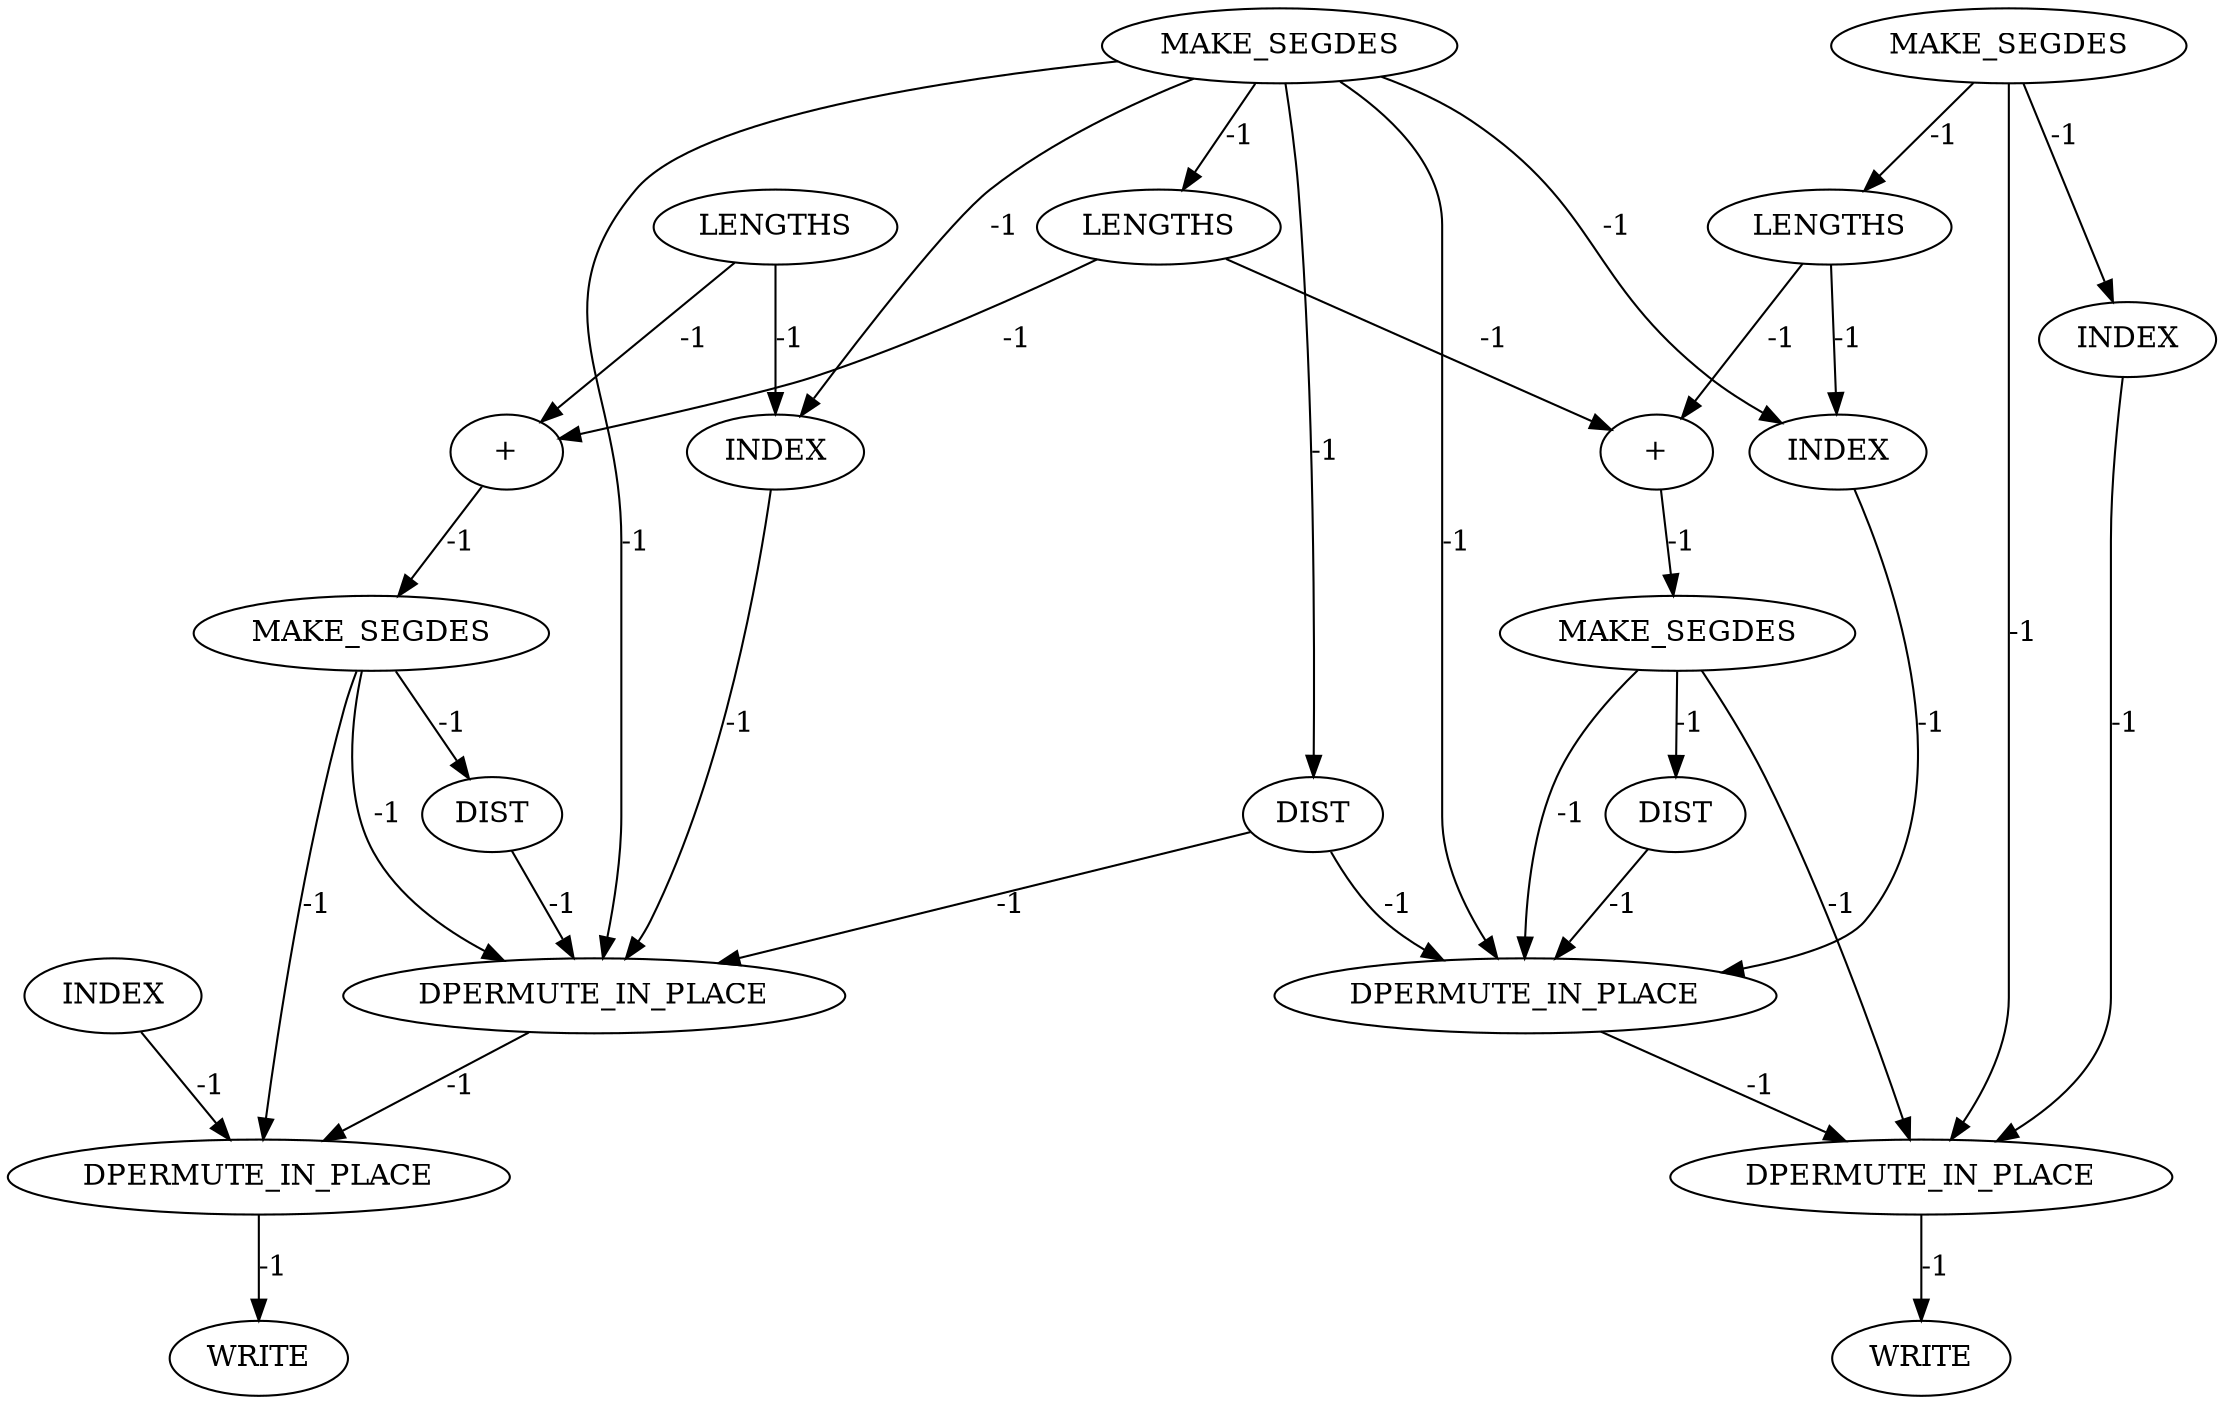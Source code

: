 digraph {
	convex_hull_large_rmat_INST_3349 [label=LENGTHS cost=0]
	convex_hull_large_rmat_INST_3345 [label=INDEX cost=0]
	convex_hull_large_rmat_INST_3368 [label="+" cost=0]
	convex_hull_large_rmat_INST_3287 [label="+" cost=0]
	convex_hull_large_rmat_INST_3292 [label=MAKE_SEGDES cost=0]
	convex_hull_large_rmat_INST_3268 [label=LENGTHS cost=0]
	convex_hull_large_rmat_INST_3276 [label=INDEX cost=0]
	convex_hull_large_rmat_INST_3298 [label=DIST cost=0]
	convex_hull_large_rmat_INST_3286 [label=LENGTHS cost=0]
	convex_hull_large_rmat_INST_3248 [label=MAKE_SEGDES cost=0]
	convex_hull_large_rmat_INST_3264 [label=INDEX cost=0]
	convex_hull_large_rmat_INST_6321 [label=DPERMUTE_IN_PLACE cost=0]
	convex_hull_large_rmat_INST_3254 [label=DIST cost=0]
	convex_hull_large_rmat_INST_3322 [label=WRITE cost=0]
	convex_hull_large_rmat_INST_262 [label=MAKE_SEGDES cost=0]
	convex_hull_large_rmat_INST_3379 [label=DIST cost=0]
	convex_hull_large_rmat_INST_6324 [label=DPERMUTE_IN_PLACE cost=0]
	convex_hull_large_rmat_INST_3373 [label=MAKE_SEGDES cost=0]
	convex_hull_large_rmat_INST_3357 [label=INDEX cost=0]
	convex_hull_large_rmat_INST_3403 [label=WRITE cost=0]
	convex_hull_large_rmat_INST_6323 [label=DPERMUTE_IN_PLACE cost=0]
	convex_hull_large_rmat_INST_6322 [label=DPERMUTE_IN_PLACE cost=0]
	convex_hull_large_rmat_INST_3349 -> convex_hull_large_rmat_INST_3357 [label=-1 cost=-1]
	convex_hull_large_rmat_INST_3349 -> convex_hull_large_rmat_INST_3368 [label=-1 cost=-1]
	convex_hull_large_rmat_INST_3345 -> convex_hull_large_rmat_INST_6324 [label=-1 cost=-1]
	convex_hull_large_rmat_INST_3368 -> convex_hull_large_rmat_INST_3373 [label=-1 cost=-1]
	convex_hull_large_rmat_INST_3287 -> convex_hull_large_rmat_INST_3292 [label=-1 cost=-1]
	convex_hull_large_rmat_INST_3292 -> convex_hull_large_rmat_INST_3298 [label=-1 cost=-1]
	convex_hull_large_rmat_INST_3292 -> convex_hull_large_rmat_INST_6321 [label=-1 cost=-1]
	convex_hull_large_rmat_INST_3292 -> convex_hull_large_rmat_INST_6322 [label=-1 cost=-1]
	convex_hull_large_rmat_INST_3268 -> convex_hull_large_rmat_INST_3276 [label=-1 cost=-1]
	convex_hull_large_rmat_INST_3268 -> convex_hull_large_rmat_INST_3287 [label=-1 cost=-1]
	convex_hull_large_rmat_INST_3276 -> convex_hull_large_rmat_INST_6321 [label=-1 cost=-1]
	convex_hull_large_rmat_INST_3298 -> convex_hull_large_rmat_INST_6321 [label=-1 cost=-1]
	convex_hull_large_rmat_INST_3286 -> convex_hull_large_rmat_INST_3287 [label=-1 cost=-1]
	convex_hull_large_rmat_INST_3286 -> convex_hull_large_rmat_INST_3368 [label=-1 cost=-1]
	convex_hull_large_rmat_INST_3248 -> convex_hull_large_rmat_INST_3254 [label=-1 cost=-1]
	convex_hull_large_rmat_INST_3248 -> convex_hull_large_rmat_INST_3276 [label=-1 cost=-1]
	convex_hull_large_rmat_INST_3248 -> convex_hull_large_rmat_INST_3286 [label=-1 cost=-1]
	convex_hull_large_rmat_INST_3248 -> convex_hull_large_rmat_INST_6321 [label=-1 cost=-1]
	convex_hull_large_rmat_INST_3248 -> convex_hull_large_rmat_INST_3357 [label=-1 cost=-1]
	convex_hull_large_rmat_INST_3248 -> convex_hull_large_rmat_INST_6323 [label=-1 cost=-1]
	convex_hull_large_rmat_INST_3264 -> convex_hull_large_rmat_INST_6322 [label=-1 cost=-1]
	convex_hull_large_rmat_INST_6321 -> convex_hull_large_rmat_INST_6322 [label=-1 cost=-1]
	convex_hull_large_rmat_INST_3254 -> convex_hull_large_rmat_INST_6321 [label=-1 cost=-1]
	convex_hull_large_rmat_INST_3254 -> convex_hull_large_rmat_INST_6323 [label=-1 cost=-1]
	convex_hull_large_rmat_INST_262 -> convex_hull_large_rmat_INST_3264 [label=-1 cost=-1]
	convex_hull_large_rmat_INST_262 -> convex_hull_large_rmat_INST_3268 [label=-1 cost=-1]
	convex_hull_large_rmat_INST_262 -> convex_hull_large_rmat_INST_6322 [label=-1 cost=-1]
	convex_hull_large_rmat_INST_3379 -> convex_hull_large_rmat_INST_6323 [label=-1 cost=-1]
	convex_hull_large_rmat_INST_6324 -> convex_hull_large_rmat_INST_3403 [label=-1 cost=-1]
	convex_hull_large_rmat_INST_3373 -> convex_hull_large_rmat_INST_3379 [label=-1 cost=-1]
	convex_hull_large_rmat_INST_3373 -> convex_hull_large_rmat_INST_6323 [label=-1 cost=-1]
	convex_hull_large_rmat_INST_3373 -> convex_hull_large_rmat_INST_6324 [label=-1 cost=-1]
	convex_hull_large_rmat_INST_3357 -> convex_hull_large_rmat_INST_6323 [label=-1 cost=-1]
	convex_hull_large_rmat_INST_6323 -> convex_hull_large_rmat_INST_6324 [label=-1 cost=-1]
	convex_hull_large_rmat_INST_6322 -> convex_hull_large_rmat_INST_3322 [label=-1 cost=-1]
}
